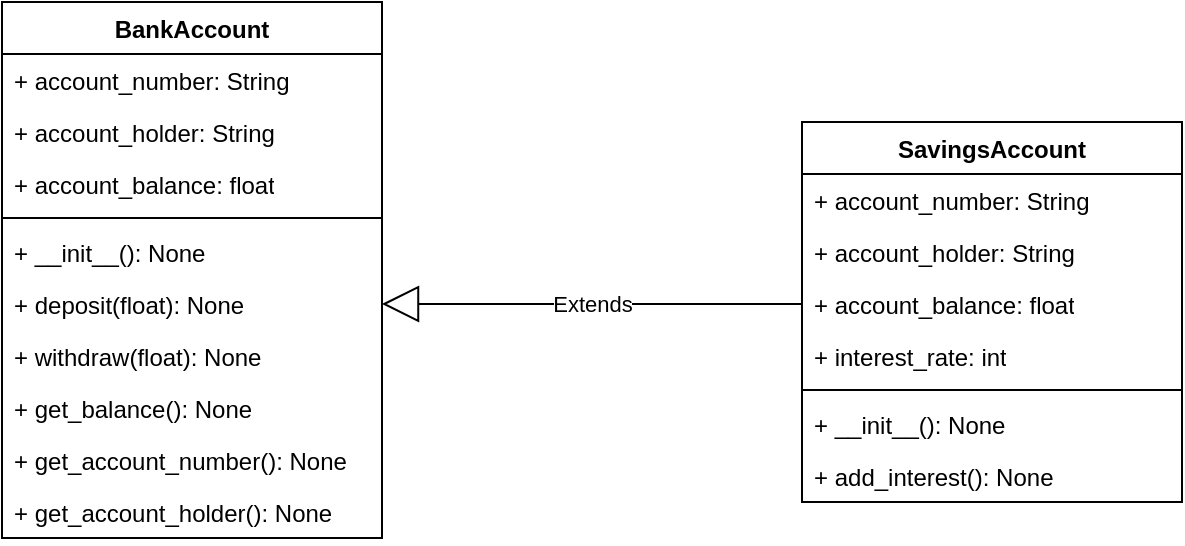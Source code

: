 <mxfile version="21.2.1" type="device">
  <diagram id="C5RBs43oDa-KdzZeNtuy" name="Page-1">
    <mxGraphModel dx="1028" dy="495" grid="1" gridSize="10" guides="1" tooltips="1" connect="1" arrows="1" fold="1" page="1" pageScale="1" pageWidth="827" pageHeight="1169" math="0" shadow="0">
      <root>
        <mxCell id="WIyWlLk6GJQsqaUBKTNV-0" />
        <mxCell id="WIyWlLk6GJQsqaUBKTNV-1" parent="WIyWlLk6GJQsqaUBKTNV-0" />
        <mxCell id="tb1IVgnaG-RxGTxnqq33-0" value="BankAccount" style="swimlane;fontStyle=1;align=center;verticalAlign=top;childLayout=stackLayout;horizontal=1;startSize=26;horizontalStack=0;resizeParent=1;resizeParentMax=0;resizeLast=0;collapsible=1;marginBottom=0;whiteSpace=wrap;html=1;" vertex="1" parent="WIyWlLk6GJQsqaUBKTNV-1">
          <mxGeometry x="50" y="280" width="190" height="268" as="geometry" />
        </mxCell>
        <mxCell id="tb1IVgnaG-RxGTxnqq33-1" value="+ account_number: String" style="text;strokeColor=none;fillColor=none;align=left;verticalAlign=top;spacingLeft=4;spacingRight=4;overflow=hidden;rotatable=0;points=[[0,0.5],[1,0.5]];portConstraint=eastwest;whiteSpace=wrap;html=1;" vertex="1" parent="tb1IVgnaG-RxGTxnqq33-0">
          <mxGeometry y="26" width="190" height="26" as="geometry" />
        </mxCell>
        <mxCell id="tb1IVgnaG-RxGTxnqq33-4" value="+ account_holder: String" style="text;strokeColor=none;fillColor=none;align=left;verticalAlign=top;spacingLeft=4;spacingRight=4;overflow=hidden;rotatable=0;points=[[0,0.5],[1,0.5]];portConstraint=eastwest;whiteSpace=wrap;html=1;" vertex="1" parent="tb1IVgnaG-RxGTxnqq33-0">
          <mxGeometry y="52" width="190" height="26" as="geometry" />
        </mxCell>
        <mxCell id="tb1IVgnaG-RxGTxnqq33-5" value="+ account_balance: float" style="text;strokeColor=none;fillColor=none;align=left;verticalAlign=top;spacingLeft=4;spacingRight=4;overflow=hidden;rotatable=0;points=[[0,0.5],[1,0.5]];portConstraint=eastwest;whiteSpace=wrap;html=1;" vertex="1" parent="tb1IVgnaG-RxGTxnqq33-0">
          <mxGeometry y="78" width="190" height="26" as="geometry" />
        </mxCell>
        <mxCell id="tb1IVgnaG-RxGTxnqq33-2" value="" style="line;strokeWidth=1;fillColor=none;align=left;verticalAlign=middle;spacingTop=-1;spacingLeft=3;spacingRight=3;rotatable=0;labelPosition=right;points=[];portConstraint=eastwest;strokeColor=inherit;" vertex="1" parent="tb1IVgnaG-RxGTxnqq33-0">
          <mxGeometry y="104" width="190" height="8" as="geometry" />
        </mxCell>
        <mxCell id="tb1IVgnaG-RxGTxnqq33-3" value="+ __init__(): None" style="text;strokeColor=none;fillColor=none;align=left;verticalAlign=top;spacingLeft=4;spacingRight=4;overflow=hidden;rotatable=0;points=[[0,0.5],[1,0.5]];portConstraint=eastwest;whiteSpace=wrap;html=1;" vertex="1" parent="tb1IVgnaG-RxGTxnqq33-0">
          <mxGeometry y="112" width="190" height="26" as="geometry" />
        </mxCell>
        <mxCell id="tb1IVgnaG-RxGTxnqq33-6" value="+ deposit(float): None" style="text;strokeColor=none;fillColor=none;align=left;verticalAlign=top;spacingLeft=4;spacingRight=4;overflow=hidden;rotatable=0;points=[[0,0.5],[1,0.5]];portConstraint=eastwest;whiteSpace=wrap;html=1;" vertex="1" parent="tb1IVgnaG-RxGTxnqq33-0">
          <mxGeometry y="138" width="190" height="26" as="geometry" />
        </mxCell>
        <mxCell id="tb1IVgnaG-RxGTxnqq33-7" value="+ withdraw(float): None" style="text;strokeColor=none;fillColor=none;align=left;verticalAlign=top;spacingLeft=4;spacingRight=4;overflow=hidden;rotatable=0;points=[[0,0.5],[1,0.5]];portConstraint=eastwest;whiteSpace=wrap;html=1;" vertex="1" parent="tb1IVgnaG-RxGTxnqq33-0">
          <mxGeometry y="164" width="190" height="26" as="geometry" />
        </mxCell>
        <mxCell id="tb1IVgnaG-RxGTxnqq33-8" value="+ get_balance(): None" style="text;strokeColor=none;fillColor=none;align=left;verticalAlign=top;spacingLeft=4;spacingRight=4;overflow=hidden;rotatable=0;points=[[0,0.5],[1,0.5]];portConstraint=eastwest;whiteSpace=wrap;html=1;" vertex="1" parent="tb1IVgnaG-RxGTxnqq33-0">
          <mxGeometry y="190" width="190" height="26" as="geometry" />
        </mxCell>
        <mxCell id="tb1IVgnaG-RxGTxnqq33-9" value="+ get_account_number(): None" style="text;strokeColor=none;fillColor=none;align=left;verticalAlign=top;spacingLeft=4;spacingRight=4;overflow=hidden;rotatable=0;points=[[0,0.5],[1,0.5]];portConstraint=eastwest;whiteSpace=wrap;html=1;" vertex="1" parent="tb1IVgnaG-RxGTxnqq33-0">
          <mxGeometry y="216" width="190" height="26" as="geometry" />
        </mxCell>
        <mxCell id="tb1IVgnaG-RxGTxnqq33-10" value="+ get_account_holder(): None" style="text;strokeColor=none;fillColor=none;align=left;verticalAlign=top;spacingLeft=4;spacingRight=4;overflow=hidden;rotatable=0;points=[[0,0.5],[1,0.5]];portConstraint=eastwest;whiteSpace=wrap;html=1;" vertex="1" parent="tb1IVgnaG-RxGTxnqq33-0">
          <mxGeometry y="242" width="190" height="26" as="geometry" />
        </mxCell>
        <mxCell id="tb1IVgnaG-RxGTxnqq33-15" value="SavingsAccount" style="swimlane;fontStyle=1;align=center;verticalAlign=top;childLayout=stackLayout;horizontal=1;startSize=26;horizontalStack=0;resizeParent=1;resizeParentMax=0;resizeLast=0;collapsible=1;marginBottom=0;whiteSpace=wrap;html=1;" vertex="1" parent="WIyWlLk6GJQsqaUBKTNV-1">
          <mxGeometry x="450" y="340" width="190" height="190" as="geometry" />
        </mxCell>
        <mxCell id="tb1IVgnaG-RxGTxnqq33-16" value="+ account_number: String" style="text;strokeColor=none;fillColor=none;align=left;verticalAlign=top;spacingLeft=4;spacingRight=4;overflow=hidden;rotatable=0;points=[[0,0.5],[1,0.5]];portConstraint=eastwest;whiteSpace=wrap;html=1;" vertex="1" parent="tb1IVgnaG-RxGTxnqq33-15">
          <mxGeometry y="26" width="190" height="26" as="geometry" />
        </mxCell>
        <mxCell id="tb1IVgnaG-RxGTxnqq33-17" value="+ account_holder: String" style="text;strokeColor=none;fillColor=none;align=left;verticalAlign=top;spacingLeft=4;spacingRight=4;overflow=hidden;rotatable=0;points=[[0,0.5],[1,0.5]];portConstraint=eastwest;whiteSpace=wrap;html=1;" vertex="1" parent="tb1IVgnaG-RxGTxnqq33-15">
          <mxGeometry y="52" width="190" height="26" as="geometry" />
        </mxCell>
        <mxCell id="tb1IVgnaG-RxGTxnqq33-18" value="+ account_balance: float" style="text;strokeColor=none;fillColor=none;align=left;verticalAlign=top;spacingLeft=4;spacingRight=4;overflow=hidden;rotatable=0;points=[[0,0.5],[1,0.5]];portConstraint=eastwest;whiteSpace=wrap;html=1;" vertex="1" parent="tb1IVgnaG-RxGTxnqq33-15">
          <mxGeometry y="78" width="190" height="26" as="geometry" />
        </mxCell>
        <mxCell id="tb1IVgnaG-RxGTxnqq33-26" value="+ interest_rate: int" style="text;strokeColor=none;fillColor=none;align=left;verticalAlign=top;spacingLeft=4;spacingRight=4;overflow=hidden;rotatable=0;points=[[0,0.5],[1,0.5]];portConstraint=eastwest;whiteSpace=wrap;html=1;" vertex="1" parent="tb1IVgnaG-RxGTxnqq33-15">
          <mxGeometry y="104" width="190" height="26" as="geometry" />
        </mxCell>
        <mxCell id="tb1IVgnaG-RxGTxnqq33-19" value="" style="line;strokeWidth=1;fillColor=none;align=left;verticalAlign=middle;spacingTop=-1;spacingLeft=3;spacingRight=3;rotatable=0;labelPosition=right;points=[];portConstraint=eastwest;strokeColor=inherit;" vertex="1" parent="tb1IVgnaG-RxGTxnqq33-15">
          <mxGeometry y="130" width="190" height="8" as="geometry" />
        </mxCell>
        <mxCell id="tb1IVgnaG-RxGTxnqq33-20" value="+ __init__(): None" style="text;strokeColor=none;fillColor=none;align=left;verticalAlign=top;spacingLeft=4;spacingRight=4;overflow=hidden;rotatable=0;points=[[0,0.5],[1,0.5]];portConstraint=eastwest;whiteSpace=wrap;html=1;" vertex="1" parent="tb1IVgnaG-RxGTxnqq33-15">
          <mxGeometry y="138" width="190" height="26" as="geometry" />
        </mxCell>
        <mxCell id="tb1IVgnaG-RxGTxnqq33-21" value="+ add_interest(): None" style="text;strokeColor=none;fillColor=none;align=left;verticalAlign=top;spacingLeft=4;spacingRight=4;overflow=hidden;rotatable=0;points=[[0,0.5],[1,0.5]];portConstraint=eastwest;whiteSpace=wrap;html=1;" vertex="1" parent="tb1IVgnaG-RxGTxnqq33-15">
          <mxGeometry y="164" width="190" height="26" as="geometry" />
        </mxCell>
        <mxCell id="tb1IVgnaG-RxGTxnqq33-27" value="Extends" style="endArrow=block;endSize=16;endFill=0;html=1;rounded=0;entryX=1;entryY=0.5;entryDx=0;entryDy=0;exitX=0;exitY=0.5;exitDx=0;exitDy=0;" edge="1" parent="WIyWlLk6GJQsqaUBKTNV-1" source="tb1IVgnaG-RxGTxnqq33-18" target="tb1IVgnaG-RxGTxnqq33-6">
          <mxGeometry width="160" relative="1" as="geometry">
            <mxPoint x="410" y="620" as="sourcePoint" />
            <mxPoint x="370" y="560" as="targetPoint" />
          </mxGeometry>
        </mxCell>
      </root>
    </mxGraphModel>
  </diagram>
</mxfile>
